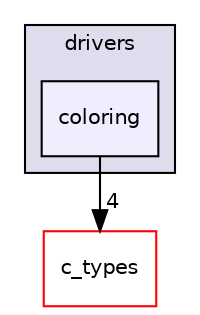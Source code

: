 digraph "coloring" {
  compound=true
  node [ fontsize="10", fontname="Helvetica"];
  edge [ labelfontsize="10", labelfontname="Helvetica"];
  subgraph clusterdir_4fe5cf12322eb0f9892753dc20f1484c {
    graph [ bgcolor="#ddddee", pencolor="black", label="drivers" fontname="Helvetica", fontsize="10", URL="dir_4fe5cf12322eb0f9892753dc20f1484c.html"]
  dir_ec0dabbf516e7a02fc3c7710dd331cbd [shape=box, label="coloring", style="filled", fillcolor="#eeeeff", pencolor="black", URL="dir_ec0dabbf516e7a02fc3c7710dd331cbd.html"];
  }
  dir_d5995d5871f728649bd47ea0d6428e03 [shape=box label="c_types" fillcolor="white" style="filled" color="red" URL="dir_d5995d5871f728649bd47ea0d6428e03.html"];
  dir_ec0dabbf516e7a02fc3c7710dd331cbd->dir_d5995d5871f728649bd47ea0d6428e03 [headlabel="4", labeldistance=1.5 headhref="dir_000022_000049.html"];
}
